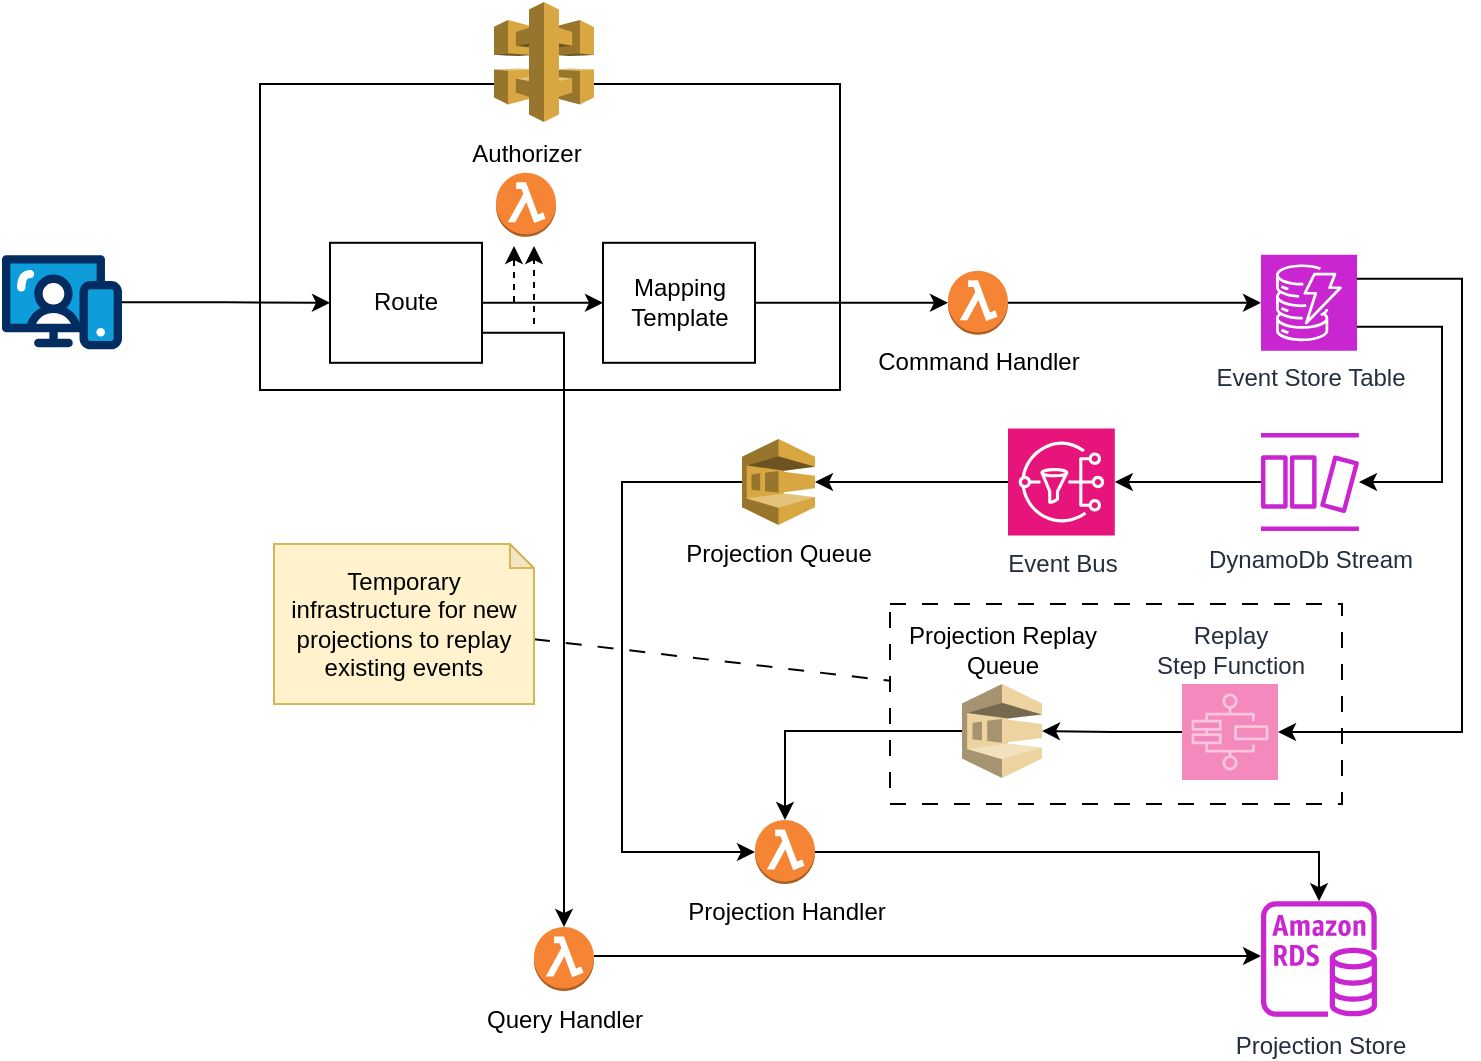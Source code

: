 <mxfile version="24.1.0" type="device">
  <diagram name="Page-1" id="IZArVk3bthfFl5n1hTx3">
    <mxGraphModel dx="1036" dy="1775" grid="1" gridSize="10" guides="1" tooltips="1" connect="1" arrows="1" fold="1" page="1" pageScale="1" pageWidth="827" pageHeight="1169" math="0" shadow="0">
      <root>
        <mxCell id="0" />
        <mxCell id="1" parent="0" />
        <mxCell id="pmRbA6UQI1MbucfsGj4L-7" value="" style="rounded=0;whiteSpace=wrap;html=1;" parent="1" vertex="1">
          <mxGeometry x="149" y="30" width="290" height="153" as="geometry" />
        </mxCell>
        <mxCell id="jeh4MoZEL8pX43xTBR2h-1" value="" style="outlineConnect=0;dashed=0;verticalLabelPosition=bottom;verticalAlign=top;align=center;html=1;shape=mxgraph.aws3.api_gateway;fillColor=#D9A741;gradientColor=none;" parent="1" vertex="1">
          <mxGeometry x="266" y="-11" width="50" height="60" as="geometry" />
        </mxCell>
        <mxCell id="jeh4MoZEL8pX43xTBR2h-3" style="edgeStyle=orthogonalEdgeStyle;rounded=0;orthogonalLoop=1;jettySize=auto;html=1;entryX=0;entryY=0.5;entryDx=0;entryDy=0;" parent="1" source="jeh4MoZEL8pX43xTBR2h-2" target="pmRbA6UQI1MbucfsGj4L-12" edge="1">
          <mxGeometry relative="1" as="geometry" />
        </mxCell>
        <mxCell id="jeh4MoZEL8pX43xTBR2h-2" value="" style="verticalLabelPosition=bottom;aspect=fixed;html=1;shape=mxgraph.salesforce.web;" parent="1" vertex="1">
          <mxGeometry x="20" y="115.4" width="60" height="47.4" as="geometry" />
        </mxCell>
        <mxCell id="pmRbA6UQI1MbucfsGj4L-8" style="edgeStyle=orthogonalEdgeStyle;rounded=0;orthogonalLoop=1;jettySize=auto;html=1;" parent="1" source="jeh4MoZEL8pX43xTBR2h-11" target="jeh4MoZEL8pX43xTBR2h-20" edge="1">
          <mxGeometry relative="1" as="geometry" />
        </mxCell>
        <mxCell id="jeh4MoZEL8pX43xTBR2h-11" value="Mapping Template" style="rounded=0;whiteSpace=wrap;html=1;" parent="1" vertex="1">
          <mxGeometry x="320.5" y="109.4" width="76" height="60" as="geometry" />
        </mxCell>
        <mxCell id="jeh4MoZEL8pX43xTBR2h-13" value="Authorizer" style="outlineConnect=0;dashed=0;verticalLabelPosition=top;verticalAlign=bottom;align=center;html=1;shape=mxgraph.aws3.lambda_function;fillColor=#F58534;gradientColor=none;labelPosition=center;" parent="1" vertex="1">
          <mxGeometry x="267" y="74.4" width="30" height="32" as="geometry" />
        </mxCell>
        <mxCell id="jeh4MoZEL8pX43xTBR2h-38" style="edgeStyle=orthogonalEdgeStyle;rounded=0;orthogonalLoop=1;jettySize=auto;html=1;" parent="1" source="jeh4MoZEL8pX43xTBR2h-16" target="jeh4MoZEL8pX43xTBR2h-36" edge="1">
          <mxGeometry relative="1" as="geometry">
            <Array as="points">
              <mxPoint x="320" y="466" />
              <mxPoint x="320" y="466" />
            </Array>
          </mxGeometry>
        </mxCell>
        <mxCell id="jeh4MoZEL8pX43xTBR2h-16" value="Query Handler" style="outlineConnect=0;dashed=0;verticalLabelPosition=bottom;verticalAlign=top;align=center;html=1;shape=mxgraph.aws3.lambda_function;fillColor=#F58534;gradientColor=none;labelPosition=center;" parent="1" vertex="1">
          <mxGeometry x="286" y="451.5" width="30" height="32" as="geometry" />
        </mxCell>
        <mxCell id="jeh4MoZEL8pX43xTBR2h-29" style="edgeStyle=orthogonalEdgeStyle;rounded=0;orthogonalLoop=1;jettySize=auto;html=1;exitX=1;exitY=0.75;exitDx=0;exitDy=0;exitPerimeter=0;" parent="1" source="jeh4MoZEL8pX43xTBR2h-19" target="jeh4MoZEL8pX43xTBR2h-28" edge="1">
          <mxGeometry relative="1" as="geometry">
            <Array as="points">
              <mxPoint x="740" y="151" />
              <mxPoint x="740" y="229" />
            </Array>
          </mxGeometry>
        </mxCell>
        <mxCell id="jeh4MoZEL8pX43xTBR2h-19" value="Event Store Table" style="sketch=0;points=[[0,0,0],[0.25,0,0],[0.5,0,0],[0.75,0,0],[1,0,0],[0,1,0],[0.25,1,0],[0.5,1,0],[0.75,1,0],[1,1,0],[0,0.25,0],[0,0.5,0],[0,0.75,0],[1,0.25,0],[1,0.5,0],[1,0.75,0]];outlineConnect=0;fontColor=#232F3E;fillColor=#C925D1;strokeColor=#ffffff;dashed=0;verticalLabelPosition=bottom;verticalAlign=top;align=center;html=1;fontSize=12;fontStyle=0;aspect=fixed;shape=mxgraph.aws4.resourceIcon;resIcon=mxgraph.aws4.dynamodb;" parent="1" vertex="1">
          <mxGeometry x="649.5" y="115.4" width="48" height="48" as="geometry" />
        </mxCell>
        <mxCell id="jeh4MoZEL8pX43xTBR2h-21" style="edgeStyle=orthogonalEdgeStyle;rounded=0;orthogonalLoop=1;jettySize=auto;html=1;" parent="1" source="jeh4MoZEL8pX43xTBR2h-20" target="jeh4MoZEL8pX43xTBR2h-19" edge="1">
          <mxGeometry relative="1" as="geometry" />
        </mxCell>
        <mxCell id="jeh4MoZEL8pX43xTBR2h-20" value="Command Handler" style="outlineConnect=0;dashed=0;verticalLabelPosition=bottom;verticalAlign=top;align=center;html=1;shape=mxgraph.aws3.lambda_function;fillColor=#F58534;gradientColor=none;labelPosition=center;" parent="1" vertex="1">
          <mxGeometry x="493" y="123.4" width="30" height="32" as="geometry" />
        </mxCell>
        <mxCell id="jeh4MoZEL8pX43xTBR2h-28" value="DynamoDb Stream" style="sketch=0;outlineConnect=0;fontColor=#232F3E;gradientColor=none;fillColor=#C925D1;strokeColor=none;dashed=0;verticalLabelPosition=bottom;verticalAlign=top;align=center;html=1;fontSize=12;fontStyle=0;aspect=fixed;pointerEvents=1;shape=mxgraph.aws4.dynamodb_stream;labelPosition=center;" parent="1" vertex="1">
          <mxGeometry x="649.5" y="204.5" width="49" height="49" as="geometry" />
        </mxCell>
        <mxCell id="jeh4MoZEL8pX43xTBR2h-31" value="Projection Queue" style="outlineConnect=0;dashed=0;verticalLabelPosition=bottom;verticalAlign=top;align=center;html=1;shape=mxgraph.aws3.sqs;fillColor=#D9A741;gradientColor=none;" parent="1" vertex="1">
          <mxGeometry x="390" y="207.5" width="36.5" height="43" as="geometry" />
        </mxCell>
        <mxCell id="jeh4MoZEL8pX43xTBR2h-37" style="edgeStyle=orthogonalEdgeStyle;rounded=0;orthogonalLoop=1;jettySize=auto;html=1;" parent="1" source="jeh4MoZEL8pX43xTBR2h-33" target="jeh4MoZEL8pX43xTBR2h-36" edge="1">
          <mxGeometry relative="1" as="geometry" />
        </mxCell>
        <mxCell id="jeh4MoZEL8pX43xTBR2h-33" value="Projection Handler" style="outlineConnect=0;dashed=0;verticalLabelPosition=bottom;verticalAlign=top;align=center;html=1;shape=mxgraph.aws3.lambda_function;fillColor=#F58534;gradientColor=none;labelPosition=center;" parent="1" vertex="1">
          <mxGeometry x="396.5" y="398" width="30" height="32" as="geometry" />
        </mxCell>
        <mxCell id="jeh4MoZEL8pX43xTBR2h-36" value="Projection Store" style="sketch=0;outlineConnect=0;fontColor=#232F3E;gradientColor=none;fillColor=#C925D1;strokeColor=none;dashed=0;verticalLabelPosition=bottom;verticalAlign=top;align=center;html=1;fontSize=12;fontStyle=0;aspect=fixed;pointerEvents=1;shape=mxgraph.aws4.rds_instance;" parent="1" vertex="1">
          <mxGeometry x="649.5" y="438.5" width="58" height="58" as="geometry" />
        </mxCell>
        <mxCell id="pmRbA6UQI1MbucfsGj4L-1" value="Event Bus" style="sketch=0;points=[[0,0,0],[0.25,0,0],[0.5,0,0],[0.75,0,0],[1,0,0],[0,1,0],[0.25,1,0],[0.5,1,0],[0.75,1,0],[1,1,0],[0,0.25,0],[0,0.5,0],[0,0.75,0],[1,0.25,0],[1,0.5,0],[1,0.75,0]];outlineConnect=0;fontColor=#232F3E;fillColor=#E7157B;strokeColor=#ffffff;dashed=0;verticalLabelPosition=bottom;verticalAlign=top;align=center;html=1;fontSize=12;fontStyle=0;aspect=fixed;shape=mxgraph.aws4.resourceIcon;resIcon=mxgraph.aws4.sns;" parent="1" vertex="1">
          <mxGeometry x="523.0" y="202.3" width="53.4" height="53.4" as="geometry" />
        </mxCell>
        <mxCell id="pmRbA6UQI1MbucfsGj4L-3" style="edgeStyle=orthogonalEdgeStyle;rounded=0;orthogonalLoop=1;jettySize=auto;html=1;entryX=1;entryY=0.5;entryDx=0;entryDy=0;entryPerimeter=0;" parent="1" source="jeh4MoZEL8pX43xTBR2h-28" target="pmRbA6UQI1MbucfsGj4L-1" edge="1">
          <mxGeometry relative="1" as="geometry" />
        </mxCell>
        <mxCell id="pmRbA6UQI1MbucfsGj4L-4" style="edgeStyle=orthogonalEdgeStyle;rounded=0;orthogonalLoop=1;jettySize=auto;html=1;entryX=1;entryY=0.5;entryDx=0;entryDy=0;entryPerimeter=0;" parent="1" source="pmRbA6UQI1MbucfsGj4L-1" target="jeh4MoZEL8pX43xTBR2h-31" edge="1">
          <mxGeometry relative="1" as="geometry" />
        </mxCell>
        <mxCell id="pmRbA6UQI1MbucfsGj4L-5" style="edgeStyle=orthogonalEdgeStyle;rounded=0;orthogonalLoop=1;jettySize=auto;html=1;entryX=0;entryY=0.5;entryDx=0;entryDy=0;entryPerimeter=0;" parent="1" source="jeh4MoZEL8pX43xTBR2h-31" target="jeh4MoZEL8pX43xTBR2h-33" edge="1">
          <mxGeometry relative="1" as="geometry">
            <Array as="points">
              <mxPoint x="330" y="229" />
              <mxPoint x="330" y="414" />
            </Array>
          </mxGeometry>
        </mxCell>
        <mxCell id="pmRbA6UQI1MbucfsGj4L-13" style="edgeStyle=orthogonalEdgeStyle;rounded=0;orthogonalLoop=1;jettySize=auto;html=1;" parent="1" source="pmRbA6UQI1MbucfsGj4L-12" target="jeh4MoZEL8pX43xTBR2h-11" edge="1">
          <mxGeometry relative="1" as="geometry" />
        </mxCell>
        <mxCell id="pmRbA6UQI1MbucfsGj4L-14" style="edgeStyle=orthogonalEdgeStyle;rounded=0;orthogonalLoop=1;jettySize=auto;html=1;exitX=1;exitY=0.75;exitDx=0;exitDy=0;entryX=0.5;entryY=0;entryDx=0;entryDy=0;entryPerimeter=0;" parent="1" source="pmRbA6UQI1MbucfsGj4L-12" target="jeh4MoZEL8pX43xTBR2h-16" edge="1">
          <mxGeometry relative="1" as="geometry">
            <mxPoint x="300" y="210" as="targetPoint" />
          </mxGeometry>
        </mxCell>
        <mxCell id="pmRbA6UQI1MbucfsGj4L-12" value="Route" style="rounded=0;whiteSpace=wrap;html=1;" parent="1" vertex="1">
          <mxGeometry x="184" y="109.4" width="76" height="60" as="geometry" />
        </mxCell>
        <mxCell id="pmRbA6UQI1MbucfsGj4L-15" value="" style="endArrow=classic;html=1;rounded=0;entryX=0.5;entryY=1;entryDx=0;entryDy=0;entryPerimeter=0;dashed=1;" parent="1" edge="1">
          <mxGeometry width="50" height="50" relative="1" as="geometry">
            <mxPoint x="286" y="150" as="sourcePoint" />
            <mxPoint x="286" y="111" as="targetPoint" />
          </mxGeometry>
        </mxCell>
        <mxCell id="pmRbA6UQI1MbucfsGj4L-16" value="" style="endArrow=classic;html=1;rounded=0;dashed=1;" parent="1" edge="1">
          <mxGeometry width="50" height="50" relative="1" as="geometry">
            <mxPoint x="276" y="139" as="sourcePoint" />
            <mxPoint x="276" y="111" as="targetPoint" />
          </mxGeometry>
        </mxCell>
        <mxCell id="hGsWU7hip5WxAQi82xJ5-1" value="" style="rounded=0;whiteSpace=wrap;html=1;dashed=1;dashPattern=8 8;" parent="1" vertex="1">
          <mxGeometry x="464" y="290" width="226" height="100" as="geometry" />
        </mxCell>
        <mxCell id="hGsWU7hip5WxAQi82xJ5-3" value="Projection Replay&lt;div&gt;Queue&lt;/div&gt;" style="outlineConnect=0;dashed=0;verticalLabelPosition=top;verticalAlign=bottom;align=center;html=1;shape=mxgraph.aws3.sqs;fillColor=#D9A741;gradientColor=none;opacity=50;labelPosition=center;" parent="1" vertex="1">
          <mxGeometry x="500" y="330" width="40" height="47" as="geometry" />
        </mxCell>
        <mxCell id="hGsWU7hip5WxAQi82xJ5-9" style="edgeStyle=orthogonalEdgeStyle;rounded=0;orthogonalLoop=1;jettySize=auto;html=1;" parent="1" source="hGsWU7hip5WxAQi82xJ5-5" target="hGsWU7hip5WxAQi82xJ5-3" edge="1">
          <mxGeometry relative="1" as="geometry" />
        </mxCell>
        <mxCell id="hGsWU7hip5WxAQi82xJ5-5" value="Replay&lt;div&gt;Step Function&lt;/div&gt;" style="sketch=0;points=[[0,0,0],[0.25,0,0],[0.5,0,0],[0.75,0,0],[1,0,0],[0,1,0],[0.25,1,0],[0.5,1,0],[0.75,1,0],[1,1,0],[0,0.25,0],[0,0.5,0],[0,0.75,0],[1,0.25,0],[1,0.5,0],[1,0.75,0]];outlineConnect=0;fontColor=#232F3E;fillColor=#E7157B;strokeColor=#ffffff;dashed=0;verticalLabelPosition=top;verticalAlign=bottom;align=center;html=1;fontSize=12;fontStyle=0;aspect=fixed;shape=mxgraph.aws4.resourceIcon;resIcon=mxgraph.aws4.step_functions;opacity=50;labelPosition=center;" parent="1" vertex="1">
          <mxGeometry x="610" y="330" width="48" height="48" as="geometry" />
        </mxCell>
        <mxCell id="hGsWU7hip5WxAQi82xJ5-7" style="rounded=0;orthogonalLoop=1;jettySize=auto;html=1;dashed=1;endArrow=none;endFill=0;dashPattern=8 8;entryX=0;entryY=0.384;entryDx=0;entryDy=0;entryPerimeter=0;" parent="1" source="hGsWU7hip5WxAQi82xJ5-8" target="hGsWU7hip5WxAQi82xJ5-1" edge="1">
          <mxGeometry relative="1" as="geometry">
            <mxPoint x="125.5" y="223.5" as="targetPoint" />
          </mxGeometry>
        </mxCell>
        <mxCell id="hGsWU7hip5WxAQi82xJ5-8" value="Temporary infrastructure for new projections to replay existing events" style="shape=note;whiteSpace=wrap;html=1;backgroundOutline=1;darkOpacity=0.05;size=12;fillColor=#fff2cc;strokeColor=#d6b656;" parent="1" vertex="1">
          <mxGeometry x="156" y="260" width="130" height="80" as="geometry" />
        </mxCell>
        <mxCell id="hGsWU7hip5WxAQi82xJ5-11" style="edgeStyle=orthogonalEdgeStyle;rounded=0;orthogonalLoop=1;jettySize=auto;html=1;exitX=1;exitY=0.25;exitDx=0;exitDy=0;exitPerimeter=0;entryX=1;entryY=0.5;entryDx=0;entryDy=0;entryPerimeter=0;" parent="1" source="jeh4MoZEL8pX43xTBR2h-19" target="hGsWU7hip5WxAQi82xJ5-5" edge="1">
          <mxGeometry relative="1" as="geometry">
            <Array as="points">
              <mxPoint x="750" y="127" />
              <mxPoint x="750" y="354" />
            </Array>
          </mxGeometry>
        </mxCell>
        <mxCell id="hGsWU7hip5WxAQi82xJ5-12" style="edgeStyle=orthogonalEdgeStyle;rounded=0;orthogonalLoop=1;jettySize=auto;html=1;entryX=0.5;entryY=0;entryDx=0;entryDy=0;entryPerimeter=0;" parent="1" source="hGsWU7hip5WxAQi82xJ5-3" target="jeh4MoZEL8pX43xTBR2h-33" edge="1">
          <mxGeometry relative="1" as="geometry" />
        </mxCell>
      </root>
    </mxGraphModel>
  </diagram>
</mxfile>
